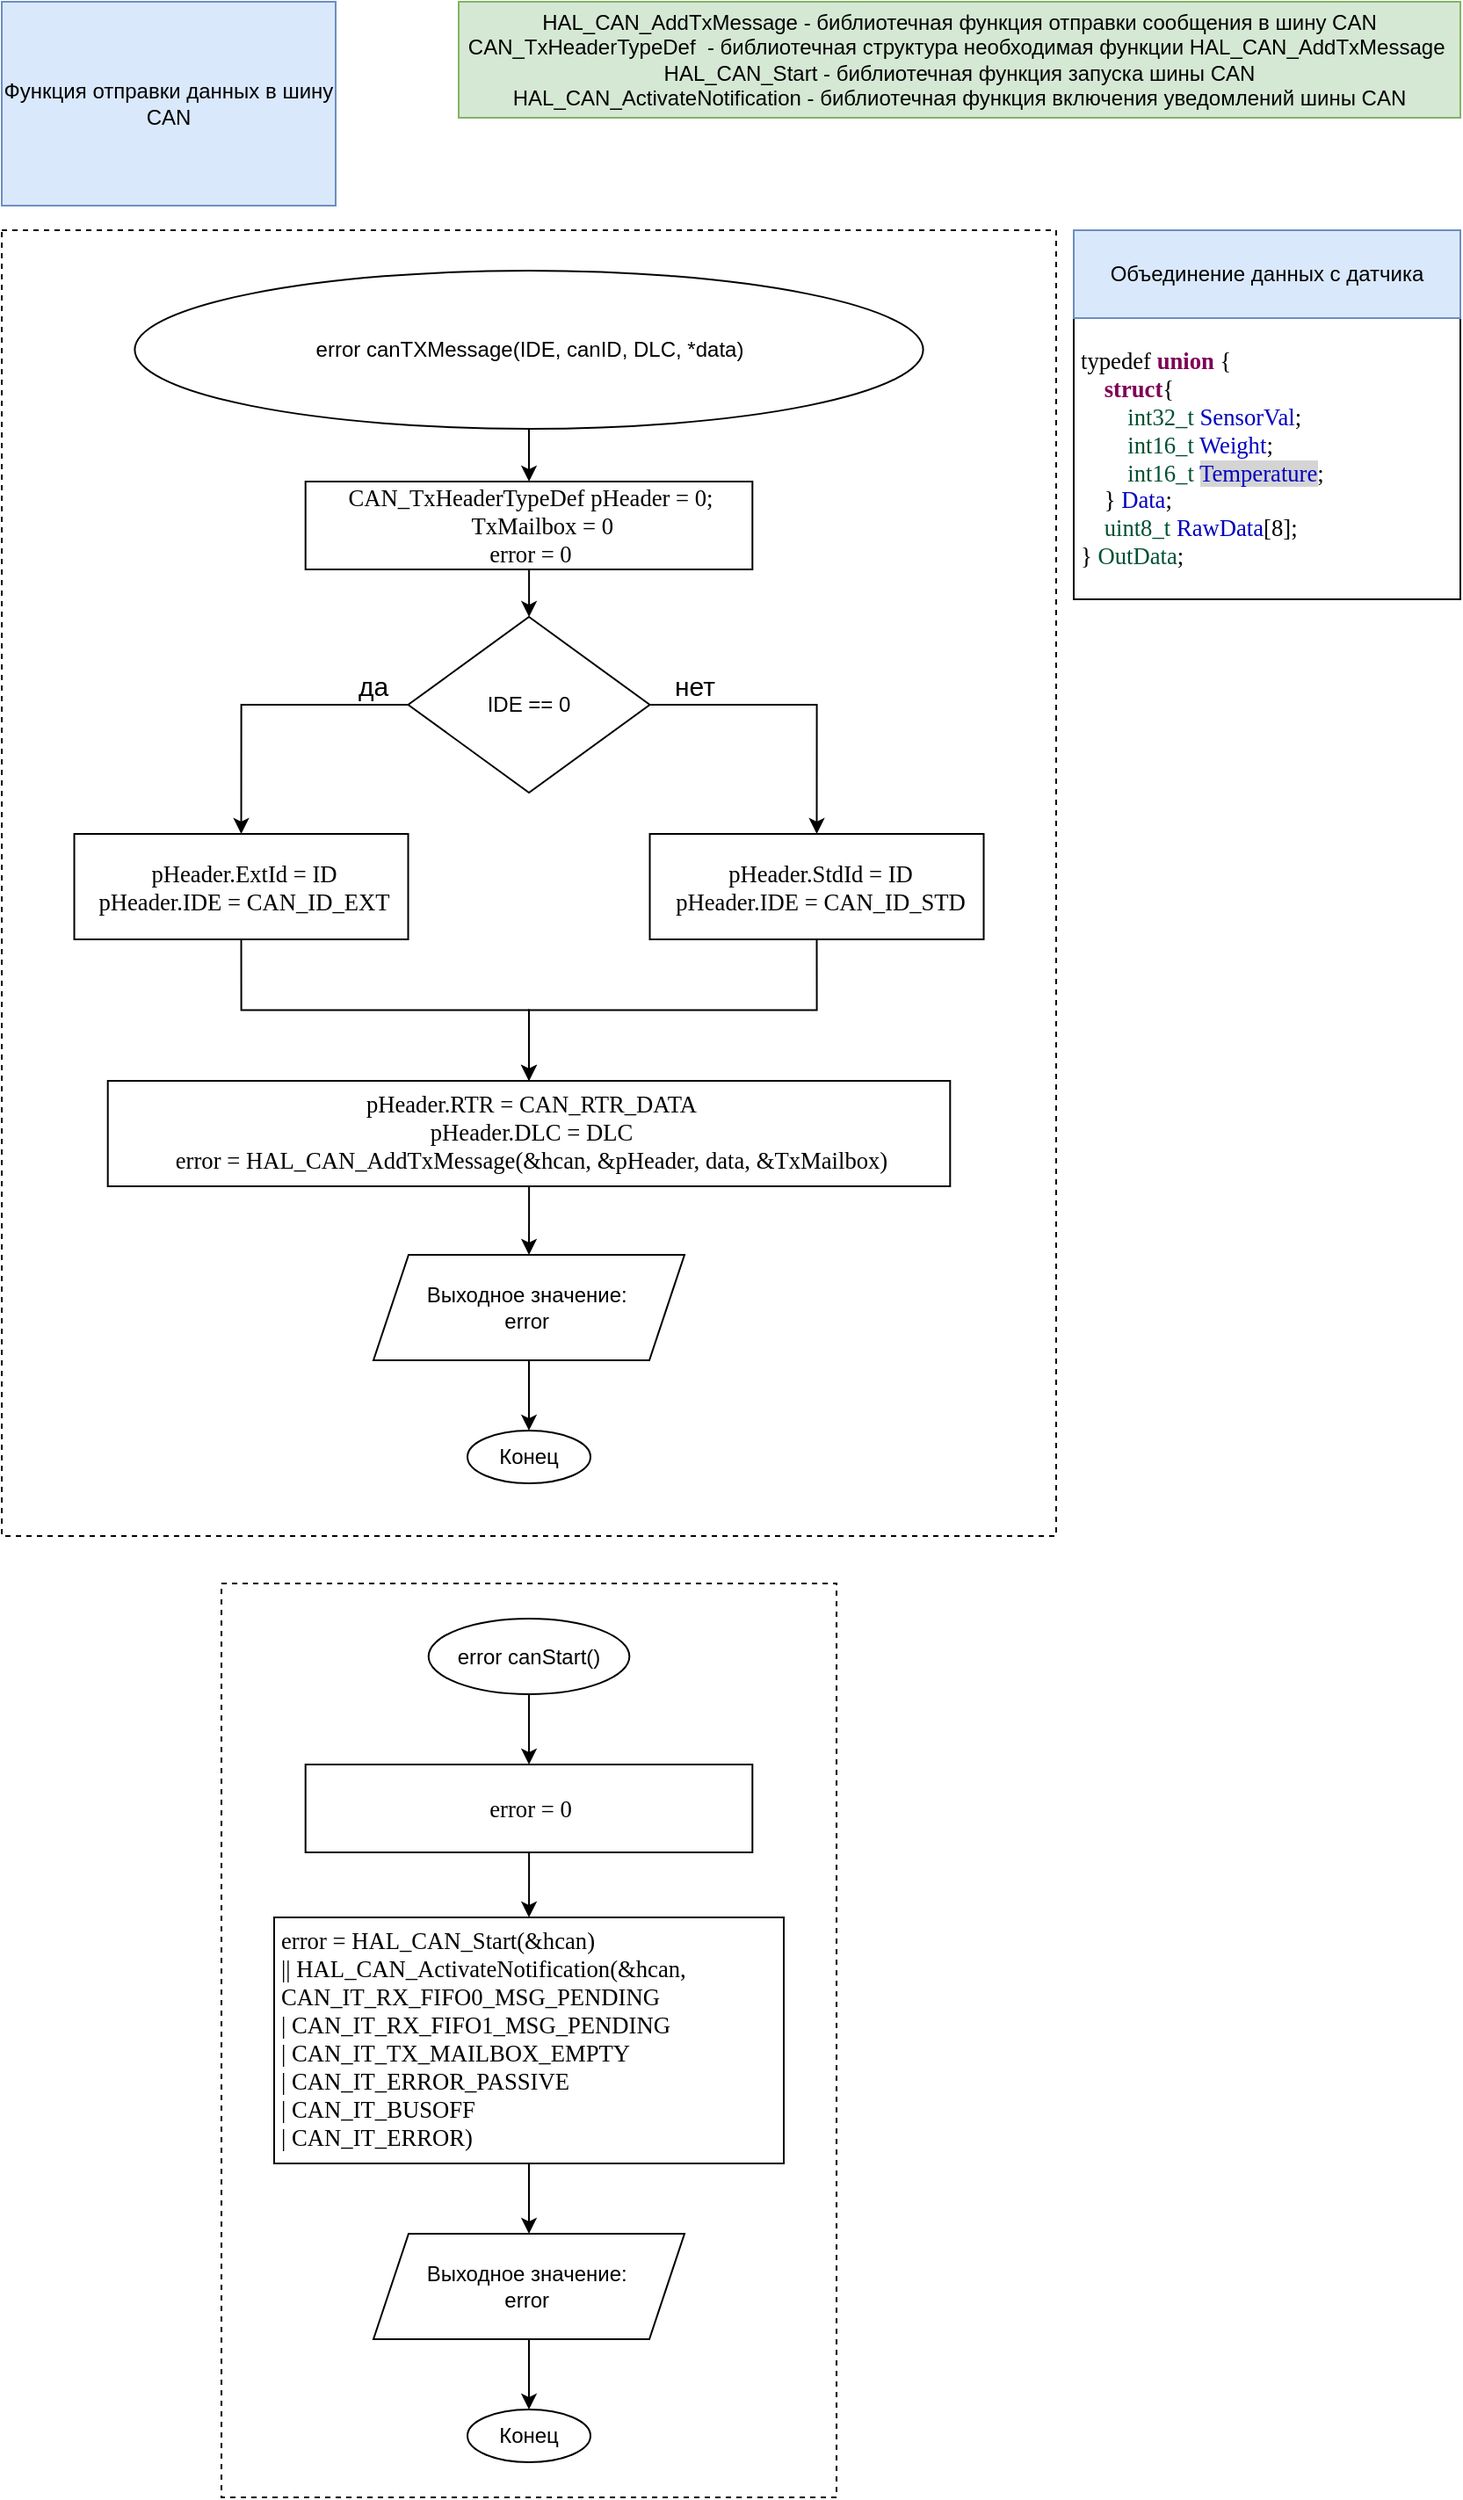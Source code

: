 <mxfile version="22.1.5" type="device">
  <diagram name="Страница 1" id="L-gQZka6U81_ra8ebs9R">
    <mxGraphModel dx="844" dy="483" grid="1" gridSize="10" guides="1" tooltips="1" connect="1" arrows="1" fold="1" page="1" pageScale="1" pageWidth="827" pageHeight="1169" math="0" shadow="0">
      <root>
        <mxCell id="0" />
        <mxCell id="1" parent="0" />
        <mxCell id="hEfuXO3asH8lIggXFhz3-9" value="Функция отправки данных в шину CAN" style="text;html=1;strokeColor=#6c8ebf;fillColor=#dae8fc;align=center;verticalAlign=middle;whiteSpace=wrap;rounded=0;" parent="1" vertex="1">
          <mxGeometry x="70" y="20" width="190" height="116" as="geometry" />
        </mxCell>
        <mxCell id="hEfuXO3asH8lIggXFhz3-10" value="HAL_CAN_AddTxMessage - библиотечная функция отправки сообщения в шину CAN&lt;br&gt;CAN_TxHeaderTypeDef&amp;nbsp; - библиотечная структура необходимая функции HAL_CAN_AddTxMessage&amp;nbsp;&lt;br&gt;HAL_CAN_Start - библиотечная функция запуска шины CAN&lt;br&gt;HAL_CAN_ActivateNotification - библиотечная функция включения уведомлений шины CAN" style="text;html=1;strokeColor=#82b366;fillColor=#d5e8d4;align=center;verticalAlign=middle;whiteSpace=wrap;rounded=0;" parent="1" vertex="1">
          <mxGeometry x="330" y="20" width="570" height="66" as="geometry" />
        </mxCell>
        <mxCell id="S3K7yjeRhsTaSC5J15aU-20" value="" style="group" vertex="1" connectable="0" parent="1">
          <mxGeometry x="70.0" y="150" width="600" height="743" as="geometry" />
        </mxCell>
        <mxCell id="S3K7yjeRhsTaSC5J15aU-19" value="&lt;p style=&quot;border-color: var(--border-color); font-family: Consolas; font-size: 13.333px; margin: 0px;&quot;&gt;&lt;br&gt;&lt;/p&gt;" style="rounded=0;whiteSpace=wrap;html=1;dashed=1;" vertex="1" parent="S3K7yjeRhsTaSC5J15aU-20">
          <mxGeometry width="600" height="743" as="geometry" />
        </mxCell>
        <mxCell id="hEfuXO3asH8lIggXFhz3-28" value="да" style="text;html=1;align=center;verticalAlign=middle;resizable=0;points=[];autosize=1;strokeColor=none;fillColor=none;fontSize=15;" parent="S3K7yjeRhsTaSC5J15aU-20" vertex="1">
          <mxGeometry x="191.26" y="243.5" width="40" height="30" as="geometry" />
        </mxCell>
        <mxCell id="hEfuXO3asH8lIggXFhz3-29" value="нет" style="text;html=1;align=center;verticalAlign=middle;resizable=0;points=[];autosize=1;strokeColor=none;fillColor=none;fontSize=15;" parent="S3K7yjeRhsTaSC5J15aU-20" vertex="1">
          <mxGeometry x="368.76" y="243.5" width="50" height="30" as="geometry" />
        </mxCell>
        <mxCell id="hEfuXO3asH8lIggXFhz3-72" value="&lt;p class=&quot;MsoNormal&quot;&gt;error canTXMessage(IDE, canID, DLC, *data)&lt;/p&gt;" style="ellipse;whiteSpace=wrap;html=1;" parent="S3K7yjeRhsTaSC5J15aU-20" vertex="1">
          <mxGeometry x="75.69" y="23" width="448.62" height="90" as="geometry" />
        </mxCell>
        <mxCell id="hEfuXO3asH8lIggXFhz3-74" value="Конец" style="ellipse;whiteSpace=wrap;html=1;" parent="S3K7yjeRhsTaSC5J15aU-20" vertex="1">
          <mxGeometry x="265.0" y="683" width="70" height="30" as="geometry" />
        </mxCell>
        <mxCell id="S3K7yjeRhsTaSC5J15aU-1" value="&lt;div style=&quot;background-color:#ffffff;padding:0px 0px 0px 2px;&quot;&gt;&lt;div style=&quot;font-family: Consolas; font-size: 10pt;&quot;&gt;&lt;p style=&quot;margin:0;&quot;&gt;CAN_TxHeaderTypeDef pHeader = 0;&lt;/p&gt;&lt;p style=&quot;margin:0;&quot;&gt;&lt;span style=&quot;&quot;&gt;&amp;nbsp;&amp;nbsp;&amp;nbsp;&amp;nbsp;&lt;/span&gt;TxMailbox = 0&lt;/p&gt;&lt;p style=&quot;margin:0;&quot;&gt;error = 0&lt;br&gt;&lt;/p&gt;&lt;/div&gt;&lt;/div&gt;" style="rounded=0;whiteSpace=wrap;html=1;" vertex="1" parent="S3K7yjeRhsTaSC5J15aU-20">
          <mxGeometry x="172.85" y="143" width="254.31" height="50" as="geometry" />
        </mxCell>
        <mxCell id="S3K7yjeRhsTaSC5J15aU-2" value="" style="edgeStyle=orthogonalEdgeStyle;rounded=0;orthogonalLoop=1;jettySize=auto;html=1;" edge="1" parent="S3K7yjeRhsTaSC5J15aU-20" source="hEfuXO3asH8lIggXFhz3-72" target="S3K7yjeRhsTaSC5J15aU-1">
          <mxGeometry relative="1" as="geometry" />
        </mxCell>
        <mxCell id="S3K7yjeRhsTaSC5J15aU-3" value="IDE == 0" style="rhombus;whiteSpace=wrap;html=1;" vertex="1" parent="S3K7yjeRhsTaSC5J15aU-20">
          <mxGeometry x="231.26" y="220" width="137.5" height="100" as="geometry" />
        </mxCell>
        <mxCell id="S3K7yjeRhsTaSC5J15aU-8" value="" style="edgeStyle=orthogonalEdgeStyle;rounded=0;orthogonalLoop=1;jettySize=auto;html=1;" edge="1" parent="S3K7yjeRhsTaSC5J15aU-20" source="S3K7yjeRhsTaSC5J15aU-1" target="S3K7yjeRhsTaSC5J15aU-3">
          <mxGeometry relative="1" as="geometry" />
        </mxCell>
        <mxCell id="S3K7yjeRhsTaSC5J15aU-4" value="&lt;div style=&quot;padding: 0px 0px 0px 2px;&quot;&gt;&lt;div style=&quot;font-family: Consolas; font-size: 10pt;&quot;&gt;&lt;div style=&quot;padding: 0px 0px 0px 2px;&quot;&gt;&lt;div style=&quot;font-size: 10pt;&quot;&gt;&lt;p style=&quot;margin: 0px;&quot;&gt;pHeader.StdId = ID&lt;/p&gt;&lt;p style=&quot;margin: 0px;&quot;&gt;pHeader.IDE = CAN_ID_STD&lt;/p&gt;&lt;/div&gt;&lt;/div&gt;&lt;/div&gt;&lt;/div&gt;" style="rounded=0;whiteSpace=wrap;html=1;" vertex="1" parent="S3K7yjeRhsTaSC5J15aU-20">
          <mxGeometry x="368.76" y="343.5" width="190" height="60" as="geometry" />
        </mxCell>
        <mxCell id="S3K7yjeRhsTaSC5J15aU-7" style="edgeStyle=orthogonalEdgeStyle;rounded=0;orthogonalLoop=1;jettySize=auto;html=1;exitX=1;exitY=0.5;exitDx=0;exitDy=0;entryX=0.5;entryY=0;entryDx=0;entryDy=0;" edge="1" parent="S3K7yjeRhsTaSC5J15aU-20" source="S3K7yjeRhsTaSC5J15aU-3" target="S3K7yjeRhsTaSC5J15aU-4">
          <mxGeometry relative="1" as="geometry" />
        </mxCell>
        <mxCell id="S3K7yjeRhsTaSC5J15aU-5" value="&lt;div style=&quot;padding: 0px 0px 0px 2px;&quot;&gt;&lt;div style=&quot;font-family: Consolas; font-size: 10pt;&quot;&gt;&lt;div style=&quot;padding: 0px 0px 0px 2px;&quot;&gt;&lt;div style=&quot;font-size: 10pt;&quot;&gt;&lt;p style=&quot;margin: 0px;&quot;&gt;pHeader.ExtId = ID&lt;/p&gt;&lt;p style=&quot;margin: 0px;&quot;&gt;pHeader.IDE =&amp;nbsp;CAN_ID_EXT&lt;/p&gt;&lt;/div&gt;&lt;/div&gt;&lt;/div&gt;&lt;/div&gt;" style="rounded=0;whiteSpace=wrap;html=1;" vertex="1" parent="S3K7yjeRhsTaSC5J15aU-20">
          <mxGeometry x="41.26" y="343.5" width="190" height="60" as="geometry" />
        </mxCell>
        <mxCell id="S3K7yjeRhsTaSC5J15aU-6" style="edgeStyle=orthogonalEdgeStyle;rounded=0;orthogonalLoop=1;jettySize=auto;html=1;exitX=0;exitY=0.5;exitDx=0;exitDy=0;entryX=0.5;entryY=0;entryDx=0;entryDy=0;" edge="1" parent="S3K7yjeRhsTaSC5J15aU-20" source="S3K7yjeRhsTaSC5J15aU-3" target="S3K7yjeRhsTaSC5J15aU-5">
          <mxGeometry relative="1" as="geometry" />
        </mxCell>
        <mxCell id="S3K7yjeRhsTaSC5J15aU-12" value="&lt;div style=&quot;padding: 0px 0px 0px 2px;&quot;&gt;&lt;div style=&quot;font-family: Consolas; font-size: 10pt;&quot;&gt;&lt;div style=&quot;padding: 0px 0px 0px 2px;&quot;&gt;&lt;div style=&quot;font-size: 10pt; line-height: 20%;&quot;&gt;&lt;p style=&quot;background-image: initial; background-position: initial; background-size: initial; background-repeat: initial; background-attachment: initial; background-origin: initial; background-clip: initial; line-height: 20%;&quot; align=&quot;center&quot; class=&quot;MsoNormal&quot;&gt;pHeader.RTR = CAN_RTR_DATA&lt;/p&gt;&lt;p style=&quot;background-image: initial; background-position: initial; background-size: initial; background-repeat: initial; background-attachment: initial; background-origin: initial; background-clip: initial; line-height: 20%;&quot; align=&quot;center&quot; class=&quot;MsoNormal&quot;&gt;&lt;span style=&quot;font-size: 10pt;&quot; lang=&quot;EN-US&quot;&gt;pHeader.DLC = DLC&lt;/span&gt;&lt;/p&gt;&lt;p style=&quot;background-image: initial; background-position: initial; background-size: initial; background-repeat: initial; background-attachment: initial; background-origin: initial; background-clip: initial; line-height: 20%;&quot; align=&quot;center&quot; class=&quot;MsoNormal&quot;&gt;&lt;span style=&quot;font-size: 10pt;&quot; lang=&quot;EN-US&quot;&gt;error = HAL_CAN_AddTxMessage(&amp;amp;hcan, &amp;amp;pHeader, data,&amp;nbsp;&lt;/span&gt;&lt;span style=&quot;background-color: initial; font-size: 10pt;&quot;&gt;&amp;amp;TxMailbox)&lt;/span&gt;&lt;/p&gt;&lt;/div&gt;&lt;/div&gt;&lt;/div&gt;&lt;/div&gt;" style="rounded=0;whiteSpace=wrap;html=1;" vertex="1" parent="S3K7yjeRhsTaSC5J15aU-20">
          <mxGeometry x="60.35" y="484" width="479.3" height="60" as="geometry" />
        </mxCell>
        <mxCell id="S3K7yjeRhsTaSC5J15aU-13" style="edgeStyle=orthogonalEdgeStyle;rounded=0;orthogonalLoop=1;jettySize=auto;html=1;exitX=0.5;exitY=1;exitDx=0;exitDy=0;entryX=0.5;entryY=0;entryDx=0;entryDy=0;" edge="1" parent="S3K7yjeRhsTaSC5J15aU-20" source="S3K7yjeRhsTaSC5J15aU-4" target="S3K7yjeRhsTaSC5J15aU-12">
          <mxGeometry relative="1" as="geometry" />
        </mxCell>
        <mxCell id="S3K7yjeRhsTaSC5J15aU-15" style="edgeStyle=orthogonalEdgeStyle;rounded=0;orthogonalLoop=1;jettySize=auto;html=1;exitX=0.5;exitY=1;exitDx=0;exitDy=0;entryX=0.5;entryY=0;entryDx=0;entryDy=0;" edge="1" parent="S3K7yjeRhsTaSC5J15aU-20" source="S3K7yjeRhsTaSC5J15aU-5" target="S3K7yjeRhsTaSC5J15aU-12">
          <mxGeometry relative="1" as="geometry" />
        </mxCell>
        <mxCell id="S3K7yjeRhsTaSC5J15aU-18" value="" style="edgeStyle=orthogonalEdgeStyle;rounded=0;orthogonalLoop=1;jettySize=auto;html=1;" edge="1" parent="S3K7yjeRhsTaSC5J15aU-20" source="S3K7yjeRhsTaSC5J15aU-16" target="hEfuXO3asH8lIggXFhz3-74">
          <mxGeometry relative="1" as="geometry" />
        </mxCell>
        <mxCell id="S3K7yjeRhsTaSC5J15aU-16" value="Выходное значение:&amp;nbsp;&lt;br&gt;error&amp;nbsp;" style="shape=parallelogram;perimeter=parallelogramPerimeter;whiteSpace=wrap;html=1;fixedSize=1;" vertex="1" parent="S3K7yjeRhsTaSC5J15aU-20">
          <mxGeometry x="211.5" y="583" width="177" height="60" as="geometry" />
        </mxCell>
        <mxCell id="S3K7yjeRhsTaSC5J15aU-17" value="" style="edgeStyle=orthogonalEdgeStyle;rounded=0;orthogonalLoop=1;jettySize=auto;html=1;" edge="1" parent="S3K7yjeRhsTaSC5J15aU-20" source="S3K7yjeRhsTaSC5J15aU-12" target="S3K7yjeRhsTaSC5J15aU-16">
          <mxGeometry relative="1" as="geometry" />
        </mxCell>
        <mxCell id="S3K7yjeRhsTaSC5J15aU-21" value="" style="group" vertex="1" connectable="0" parent="1">
          <mxGeometry x="680" y="150" width="220" height="210" as="geometry" />
        </mxCell>
        <mxCell id="uR4bCjWxHIVjI39woadX-1" value="&lt;div style=&quot;background-color:#ffffff;padding:0px 0px 0px 2px;&quot;&gt;&lt;div style=&quot;font-family: Consolas; font-size: 10pt;&quot;&gt;&lt;p style=&quot;margin:0;&quot;&gt;typedef &lt;span style=&quot;color:#7f0055;font-weight:bold;&quot;&gt;union&lt;/span&gt; {&lt;/p&gt;&lt;p style=&quot;margin:0;&quot;&gt;&lt;span style=&quot;font-size: 10pt; color: rgb(127, 0, 85); font-weight: bold;&quot;&gt;&amp;nbsp; &amp;nbsp; struct&lt;/span&gt;&lt;span style=&quot;font-size: 10pt;&quot;&gt;{&lt;/span&gt;&lt;/p&gt;&lt;p style=&quot;margin:0;&quot;&gt;&lt;span style=&quot;white-space: pre;&quot;&gt;&amp;nbsp;&amp;nbsp;&amp;nbsp;&amp;nbsp;&lt;/span&gt;&lt;span style=&quot;white-space: pre;&quot;&gt;&amp;nbsp;&amp;nbsp;&amp;nbsp;&lt;span style=&quot;white-space: pre;&quot;&gt;&#x9;&lt;/span&gt;&lt;/span&gt;&lt;span style=&quot;color:#005032;&quot;&gt;int32_t&lt;/span&gt;&amp;nbsp;&lt;font color=&quot;#0000c0&quot;&gt;SensorVal&lt;/font&gt;;&lt;/p&gt;&lt;p style=&quot;margin: 0px;&quot;&gt;&lt;span style=&quot;color:#005032;&quot;&gt;&lt;span style=&quot;white-space: pre;&quot;&gt;&#x9;&lt;/span&gt;int16_t&lt;/span&gt; &lt;span style=&quot;color:#0000c0;&quot;&gt;Weight&lt;/span&gt;;&lt;/p&gt;&lt;p style=&quot;margin:0;&quot;&gt;&lt;span style=&quot;white-space: pre;&quot;&gt;&amp;nbsp;&amp;nbsp;&amp;nbsp;&amp;nbsp;&lt;/span&gt;&lt;span style=&quot;white-space: pre;&quot;&gt;&amp;nbsp;&amp;nbsp;&amp;nbsp;&amp;nbsp;&lt;/span&gt;&lt;span style=&quot;color:#005032;&quot;&gt;int16_t&lt;/span&gt; &lt;span style=&quot;color:#0000c0;background-color:#d4d4d4;&quot;&gt;Temperature&lt;/span&gt;;&lt;/p&gt;&lt;p style=&quot;margin:0;&quot;&gt;&lt;span style=&quot;white-space: pre;&quot;&gt;&amp;nbsp;&amp;nbsp;&amp;nbsp;&amp;nbsp;&lt;/span&gt;} &lt;span style=&quot;color:#0000c0;&quot;&gt;Data&lt;/span&gt;;&lt;/p&gt;&lt;p style=&quot;margin:0;&quot;&gt;&lt;span style=&quot;white-space: pre;&quot;&gt;&amp;nbsp;&amp;nbsp;&amp;nbsp;&amp;nbsp;&lt;/span&gt;&lt;span style=&quot;color:#005032;&quot;&gt;uint8_t&lt;/span&gt; &lt;span style=&quot;color:#0000c0;&quot;&gt;RawData&lt;/span&gt;[8];&lt;/p&gt;&lt;p style=&quot;margin:0;&quot;&gt;} &lt;span style=&quot;color:#005032;&quot;&gt;OutData&lt;/span&gt;;&lt;/p&gt;&lt;/div&gt;&lt;/div&gt;" style="rounded=0;whiteSpace=wrap;html=1;align=left;" parent="S3K7yjeRhsTaSC5J15aU-21" vertex="1">
          <mxGeometry y="50" width="220" height="160" as="geometry" />
        </mxCell>
        <mxCell id="uR4bCjWxHIVjI39woadX-2" value="Объединение данных с датчика" style="text;html=1;strokeColor=#6c8ebf;fillColor=#dae8fc;align=center;verticalAlign=middle;whiteSpace=wrap;rounded=0;" parent="S3K7yjeRhsTaSC5J15aU-21" vertex="1">
          <mxGeometry width="220" height="50" as="geometry" />
        </mxCell>
        <mxCell id="S3K7yjeRhsTaSC5J15aU-45" value="" style="group" vertex="1" connectable="0" parent="1">
          <mxGeometry x="195.015" y="920" width="350" height="520" as="geometry" />
        </mxCell>
        <mxCell id="S3K7yjeRhsTaSC5J15aU-23" value="&lt;p style=&quot;border-color: var(--border-color); font-family: Consolas; font-size: 13.333px; margin: 0px;&quot;&gt;&lt;br&gt;&lt;/p&gt;" style="rounded=0;whiteSpace=wrap;html=1;dashed=1;" vertex="1" parent="S3K7yjeRhsTaSC5J15aU-45">
          <mxGeometry width="350" height="520" as="geometry" />
        </mxCell>
        <mxCell id="S3K7yjeRhsTaSC5J15aU-26" value="&lt;p class=&quot;MsoNormal&quot;&gt;error canStart()&lt;/p&gt;" style="ellipse;whiteSpace=wrap;html=1;" vertex="1" parent="S3K7yjeRhsTaSC5J15aU-45">
          <mxGeometry x="117.845" y="20" width="114.31" height="43" as="geometry" />
        </mxCell>
        <mxCell id="S3K7yjeRhsTaSC5J15aU-27" value="Конец" style="ellipse;whiteSpace=wrap;html=1;" vertex="1" parent="S3K7yjeRhsTaSC5J15aU-45">
          <mxGeometry x="139.985" y="470" width="70" height="30" as="geometry" />
        </mxCell>
        <mxCell id="S3K7yjeRhsTaSC5J15aU-28" value="&lt;div style=&quot;background-color:#ffffff;padding:0px 0px 0px 2px;&quot;&gt;&lt;div style=&quot;font-family: Consolas; font-size: 10pt;&quot;&gt;&lt;p style=&quot;margin:0;&quot;&gt;&lt;span style=&quot;font-size: 10pt;&quot;&gt;error = 0&lt;/span&gt;&lt;br&gt;&lt;/p&gt;&lt;/div&gt;&lt;/div&gt;" style="rounded=0;whiteSpace=wrap;html=1;" vertex="1" parent="S3K7yjeRhsTaSC5J15aU-45">
          <mxGeometry x="47.835" y="103" width="254.31" height="50" as="geometry" />
        </mxCell>
        <mxCell id="S3K7yjeRhsTaSC5J15aU-29" value="" style="edgeStyle=orthogonalEdgeStyle;rounded=0;orthogonalLoop=1;jettySize=auto;html=1;" edge="1" parent="S3K7yjeRhsTaSC5J15aU-45" source="S3K7yjeRhsTaSC5J15aU-26" target="S3K7yjeRhsTaSC5J15aU-28">
          <mxGeometry relative="1" as="geometry" />
        </mxCell>
        <mxCell id="S3K7yjeRhsTaSC5J15aU-39" value="" style="edgeStyle=orthogonalEdgeStyle;rounded=0;orthogonalLoop=1;jettySize=auto;html=1;" edge="1" parent="S3K7yjeRhsTaSC5J15aU-45" source="S3K7yjeRhsTaSC5J15aU-40" target="S3K7yjeRhsTaSC5J15aU-27">
          <mxGeometry relative="1" as="geometry" />
        </mxCell>
        <mxCell id="S3K7yjeRhsTaSC5J15aU-40" value="Выходное значение:&amp;nbsp;&lt;br&gt;error&amp;nbsp;" style="shape=parallelogram;perimeter=parallelogramPerimeter;whiteSpace=wrap;html=1;fixedSize=1;" vertex="1" parent="S3K7yjeRhsTaSC5J15aU-45">
          <mxGeometry x="86.485" y="370" width="177" height="60" as="geometry" />
        </mxCell>
        <mxCell id="S3K7yjeRhsTaSC5J15aU-44" value="" style="edgeStyle=orthogonalEdgeStyle;rounded=0;orthogonalLoop=1;jettySize=auto;html=1;" edge="1" parent="S3K7yjeRhsTaSC5J15aU-45" source="S3K7yjeRhsTaSC5J15aU-42" target="S3K7yjeRhsTaSC5J15aU-40">
          <mxGeometry relative="1" as="geometry" />
        </mxCell>
        <mxCell id="S3K7yjeRhsTaSC5J15aU-42" value="&lt;div style=&quot;background-color: rgb(255, 255, 255); padding: 0px 0px 0px 2px; line-height: 20%;&quot;&gt;&lt;div style=&quot;font-family: Consolas; font-size: 10pt; line-height: 20%;&quot;&gt;&lt;p class=&quot;MsoNormal&quot;&gt;error&amp;nbsp;= HAL_CAN_Start(&amp;amp;hcan)&amp;nbsp;&lt;/p&gt;&lt;p class=&quot;MsoNormal&quot;&gt;||&lt;span style=&quot;font-size: 10pt;&quot;&gt;&amp;nbsp;HAL_CAN_ActivateNotification(&amp;amp;hcan,&amp;nbsp;&lt;/span&gt;&lt;/p&gt;&lt;p class=&quot;MsoNormal&quot;&gt;&lt;span style=&quot;font-size: 10pt;&quot;&gt;CAN_IT_RX_FIFO0_MSG_PENDING&amp;nbsp;&lt;/span&gt;&lt;/p&gt;&lt;p class=&quot;MsoNormal&quot;&gt;&lt;span style=&quot;font-size: 10pt;&quot;&gt;|&lt;/span&gt;&lt;span style=&quot;font-size: 10pt;&quot;&gt;&amp;nbsp;CAN_IT_RX_FIFO1_MSG_PENDING&amp;nbsp;&lt;/span&gt;&lt;/p&gt;&lt;p class=&quot;MsoNormal&quot;&gt;&lt;span style=&quot;font-size: 10pt;&quot;&gt;|&lt;/span&gt;&lt;span style=&quot;font-size: 10pt;&quot;&gt;&amp;nbsp;CAN_IT_TX_MAILBOX_EMPTY&amp;nbsp;&amp;nbsp;&lt;/span&gt;&lt;/p&gt;&lt;p class=&quot;MsoNormal&quot;&gt;&lt;span style=&quot;font-size: 10pt;&quot;&gt;|&amp;nbsp;&lt;/span&gt;&lt;span style=&quot;font-size: 10pt;&quot;&gt;CAN_IT_ERROR_PASSIVE&amp;nbsp;&lt;/span&gt;&lt;/p&gt;&lt;p class=&quot;MsoNormal&quot;&gt;&lt;span style=&quot;font-size: 10pt;&quot;&gt;|&amp;nbsp;&lt;/span&gt;&lt;span style=&quot;font-size: 10pt;&quot;&gt;CAN_IT_BUSOFF&amp;nbsp;&lt;/span&gt;&lt;/p&gt;&lt;p style=&quot;line-height: 20%;&quot; class=&quot;MsoNormal&quot;&gt;&lt;span style=&quot;font-size: 10pt;&quot;&gt;|&amp;nbsp;&lt;/span&gt;&lt;span style=&quot;font-size: 10pt;&quot;&gt;CAN_IT_ERROR)&lt;/span&gt;&lt;/p&gt;&lt;/div&gt;&lt;/div&gt;" style="rounded=0;whiteSpace=wrap;html=1;align=left;" vertex="1" parent="S3K7yjeRhsTaSC5J15aU-45">
          <mxGeometry x="29.985" y="190" width="290" height="140" as="geometry" />
        </mxCell>
        <mxCell id="S3K7yjeRhsTaSC5J15aU-43" value="" style="edgeStyle=orthogonalEdgeStyle;rounded=0;orthogonalLoop=1;jettySize=auto;html=1;" edge="1" parent="S3K7yjeRhsTaSC5J15aU-45" source="S3K7yjeRhsTaSC5J15aU-28" target="S3K7yjeRhsTaSC5J15aU-42">
          <mxGeometry relative="1" as="geometry" />
        </mxCell>
      </root>
    </mxGraphModel>
  </diagram>
</mxfile>

